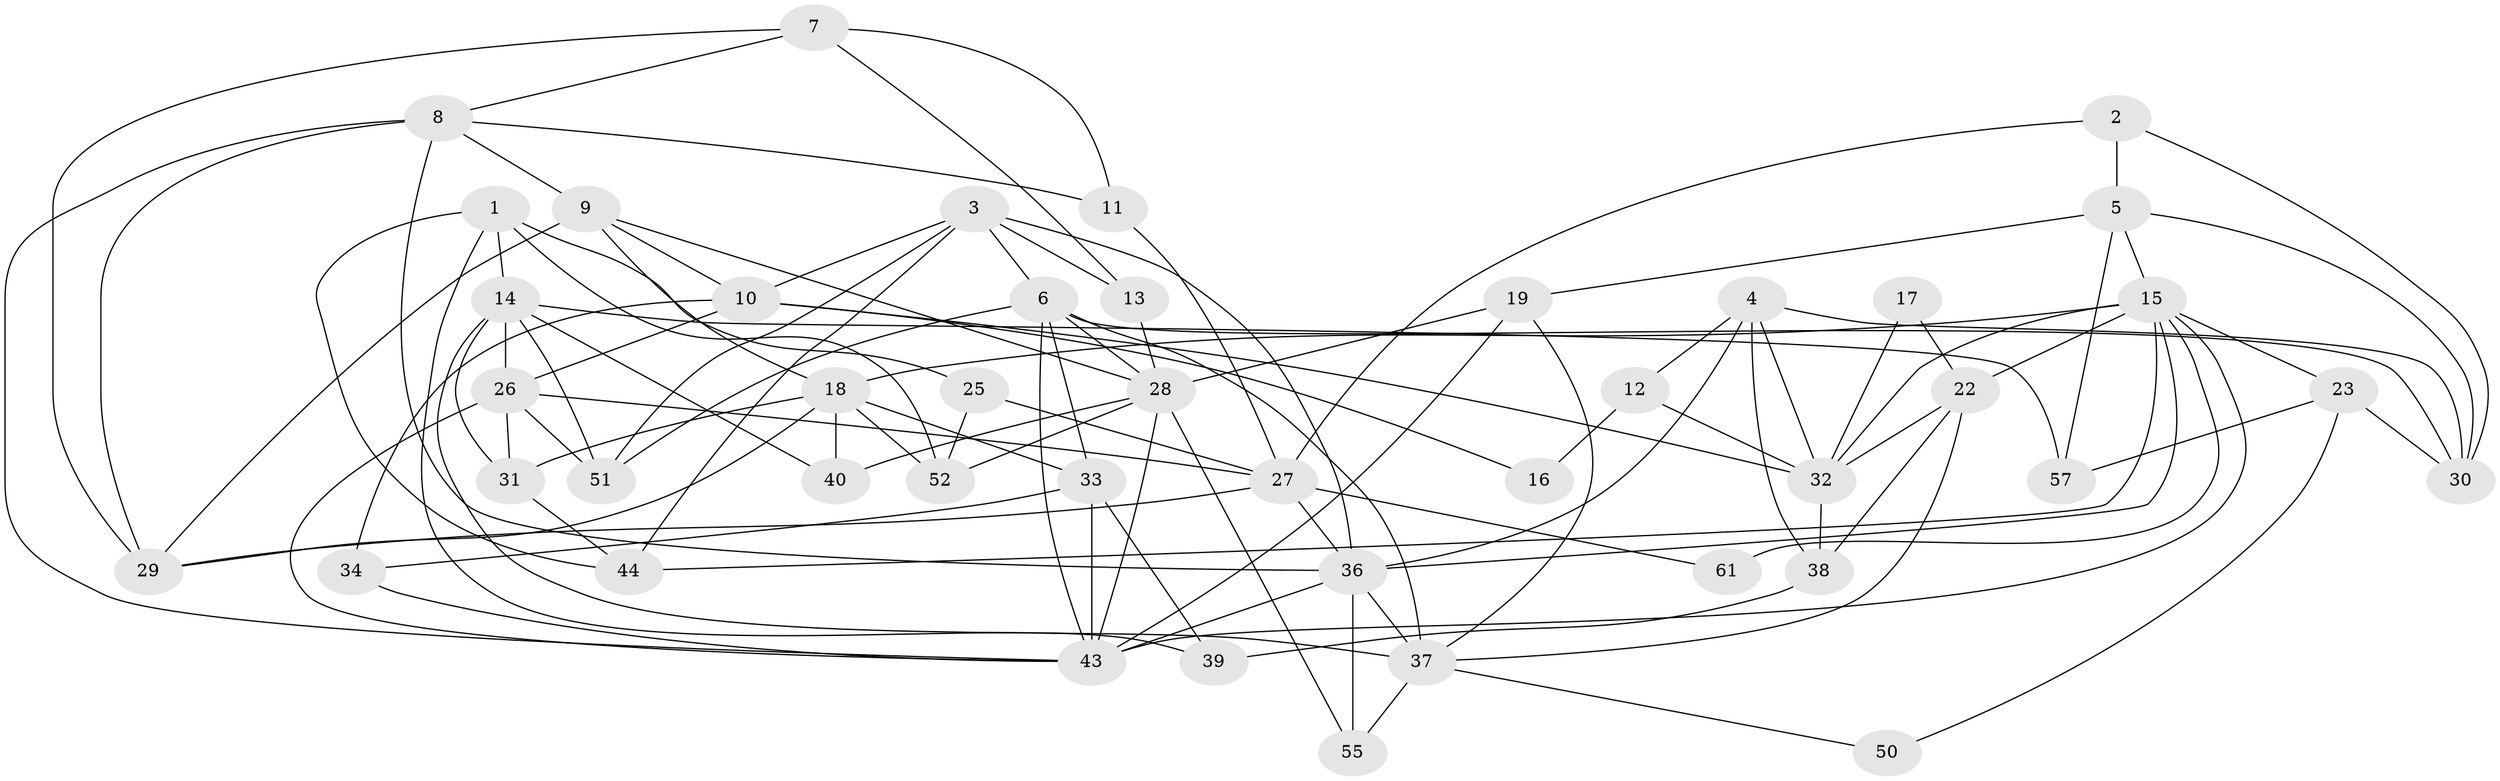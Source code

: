 // Generated by graph-tools (version 1.1) at 2025/52/02/27/25 19:52:02]
// undirected, 44 vertices, 105 edges
graph export_dot {
graph [start="1"]
  node [color=gray90,style=filled];
  1 [super="+20"];
  2;
  3 [super="+42"];
  4 [super="+56"];
  5;
  6 [super="+60"];
  7 [super="+21"];
  8;
  9 [super="+63"];
  10 [super="+54"];
  11;
  12;
  13;
  14 [super="+64"];
  15 [super="+47"];
  16;
  17;
  18;
  19;
  22 [super="+24"];
  23;
  25;
  26 [super="+45"];
  27 [super="+62"];
  28 [super="+49"];
  29 [super="+59"];
  30 [super="+35"];
  31;
  32 [super="+41"];
  33;
  34;
  36 [super="+53"];
  37 [super="+46"];
  38;
  39;
  40;
  43 [super="+48"];
  44;
  50;
  51;
  52 [super="+58"];
  55;
  57;
  61;
  1 -- 25;
  1 -- 52;
  1 -- 39;
  1 -- 44;
  1 -- 14;
  2 -- 5;
  2 -- 30;
  2 -- 27;
  3 -- 36;
  3 -- 6;
  3 -- 13 [weight=2];
  3 -- 51;
  3 -- 10;
  3 -- 44;
  4 -- 38;
  4 -- 12;
  4 -- 36;
  4 -- 30;
  4 -- 32;
  5 -- 57;
  5 -- 19;
  5 -- 30;
  5 -- 15;
  6 -- 28;
  6 -- 30;
  6 -- 51;
  6 -- 33;
  6 -- 37;
  6 -- 43;
  7 -- 8;
  7 -- 29;
  7 -- 11;
  7 -- 13;
  8 -- 11;
  8 -- 29;
  8 -- 36;
  8 -- 43;
  8 -- 9;
  9 -- 18;
  9 -- 29;
  9 -- 10;
  9 -- 28;
  10 -- 34;
  10 -- 16 [weight=2];
  10 -- 26;
  10 -- 32;
  11 -- 27;
  12 -- 16;
  12 -- 32;
  13 -- 28;
  14 -- 31;
  14 -- 37;
  14 -- 57;
  14 -- 40;
  14 -- 51;
  14 -- 26;
  15 -- 32;
  15 -- 43;
  15 -- 18;
  15 -- 36;
  15 -- 22 [weight=2];
  15 -- 23;
  15 -- 44;
  15 -- 61;
  17 -- 22;
  17 -- 32;
  18 -- 31;
  18 -- 33;
  18 -- 40;
  18 -- 52;
  18 -- 29;
  19 -- 37;
  19 -- 28;
  19 -- 43;
  22 -- 37;
  22 -- 38;
  22 -- 32;
  23 -- 50;
  23 -- 57;
  23 -- 30;
  25 -- 27;
  25 -- 52;
  26 -- 31;
  26 -- 51;
  26 -- 43;
  26 -- 27;
  27 -- 29;
  27 -- 36;
  27 -- 61;
  28 -- 52;
  28 -- 55;
  28 -- 40;
  28 -- 43;
  31 -- 44;
  32 -- 38;
  33 -- 43;
  33 -- 34;
  33 -- 39;
  34 -- 43;
  36 -- 55;
  36 -- 37;
  36 -- 43;
  37 -- 50;
  37 -- 55;
  38 -- 39;
}
